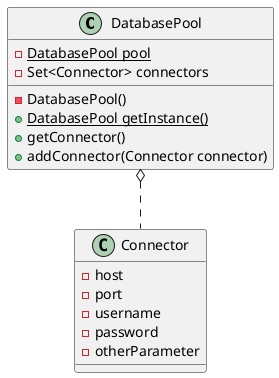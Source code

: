 @startuml
'https://plantuml.com/class-diagram

class DatabasePool {
    - {static} DatabasePool pool
    - Set<Connector> connectors
    - DatabasePool()
    + {static} DatabasePool getInstance()
    + getConnector()
    + addConnector(Connector connector)

}

class Connector {
    - host
    - port
    - username
    - password
    - otherParameter
}

DatabasePool o.. Connector

@enduml